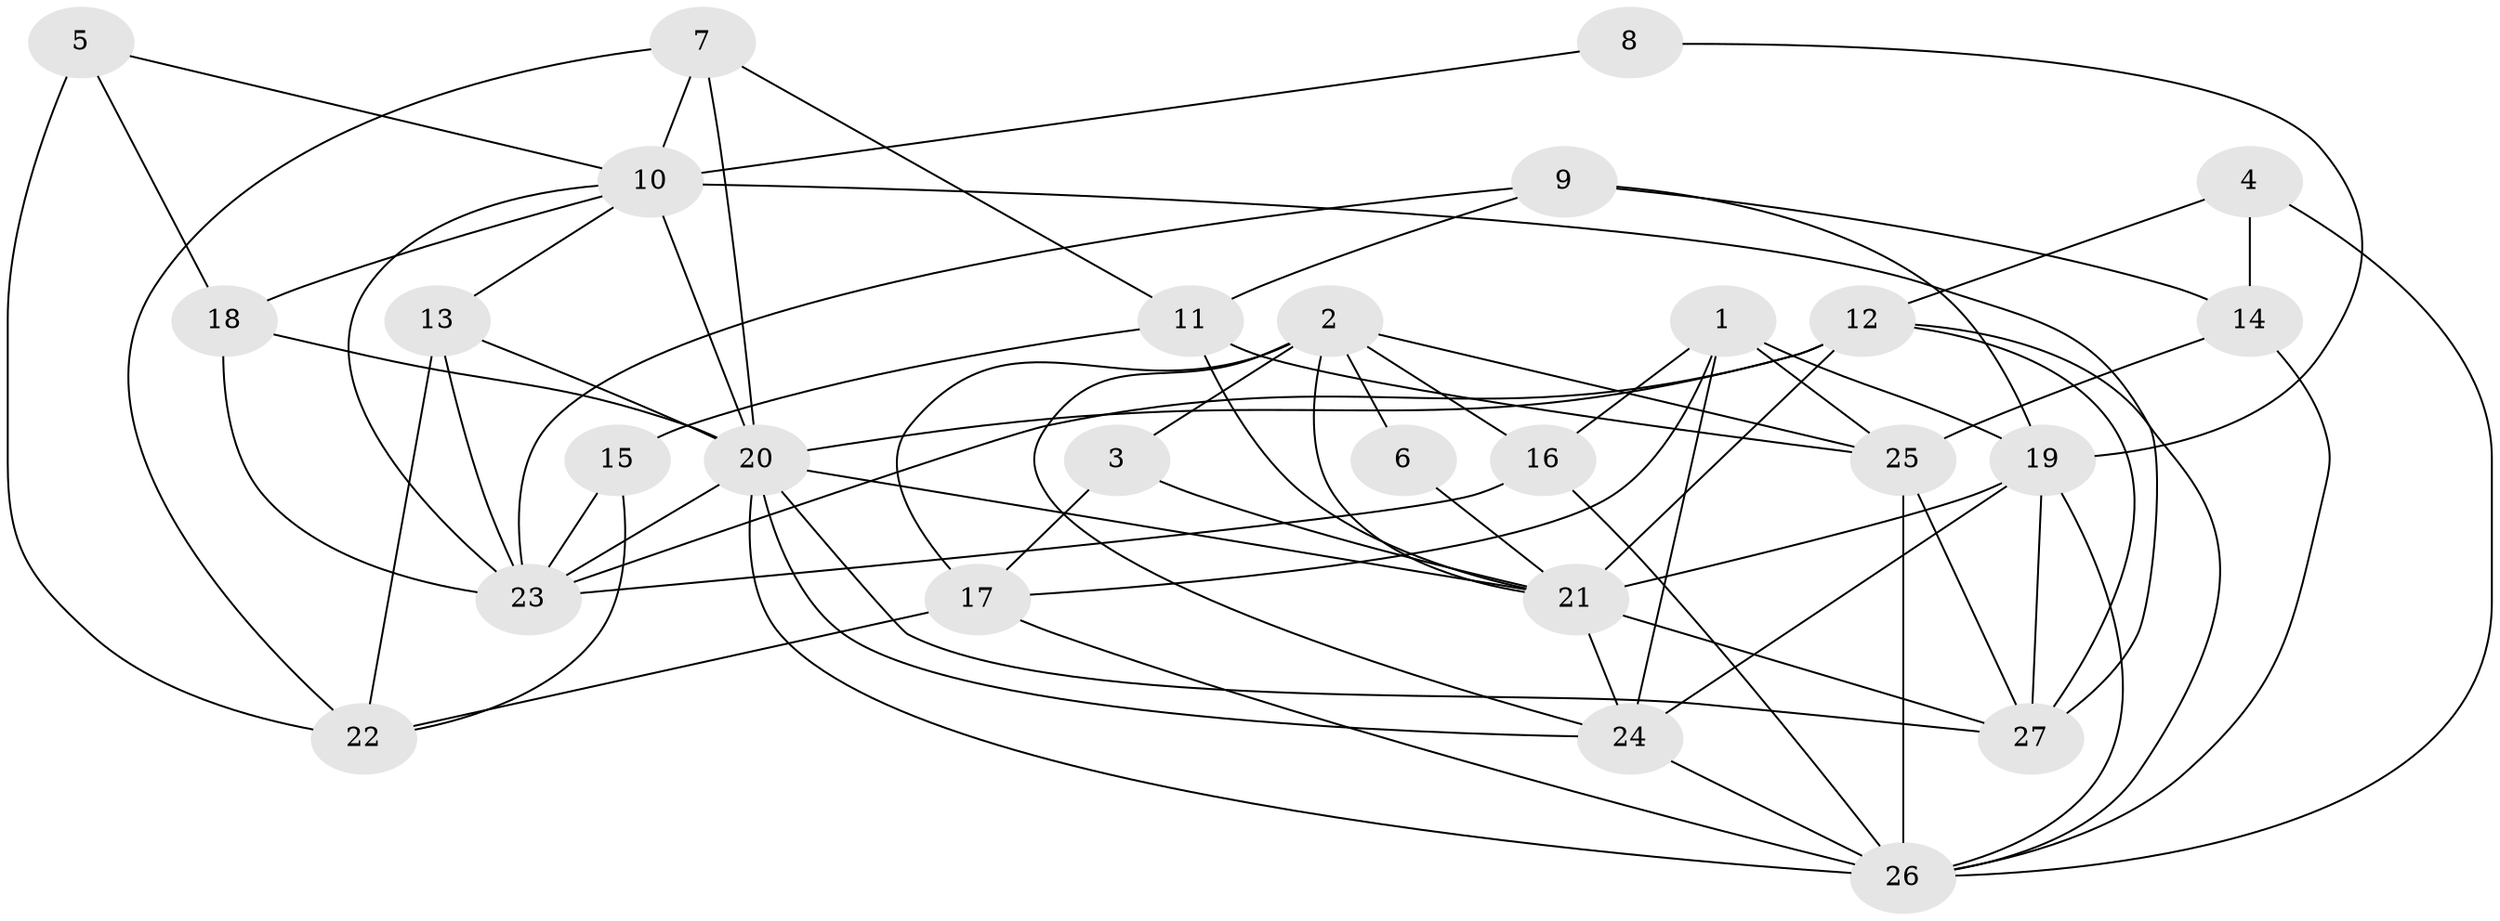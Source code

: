 // original degree distribution, {3: 0.2777777777777778, 7: 0.05555555555555555, 4: 0.2777777777777778, 2: 0.1111111111111111, 6: 0.05555555555555555, 5: 0.2222222222222222}
// Generated by graph-tools (version 1.1) at 2025/50/03/09/25 03:50:08]
// undirected, 27 vertices, 71 edges
graph export_dot {
graph [start="1"]
  node [color=gray90,style=filled];
  1;
  2;
  3;
  4;
  5;
  6;
  7;
  8;
  9;
  10;
  11;
  12;
  13;
  14;
  15;
  16;
  17;
  18;
  19;
  20;
  21;
  22;
  23;
  24;
  25;
  26;
  27;
  1 -- 16 [weight=1.0];
  1 -- 17 [weight=1.0];
  1 -- 19 [weight=1.0];
  1 -- 24 [weight=2.0];
  1 -- 25 [weight=1.0];
  2 -- 3 [weight=1.0];
  2 -- 6 [weight=1.0];
  2 -- 16 [weight=1.0];
  2 -- 17 [weight=1.0];
  2 -- 21 [weight=1.0];
  2 -- 24 [weight=1.0];
  2 -- 25 [weight=1.0];
  3 -- 17 [weight=1.0];
  3 -- 21 [weight=1.0];
  4 -- 12 [weight=1.0];
  4 -- 14 [weight=1.0];
  4 -- 26 [weight=1.0];
  5 -- 10 [weight=1.0];
  5 -- 18 [weight=1.0];
  5 -- 22 [weight=1.0];
  6 -- 21 [weight=1.0];
  7 -- 10 [weight=1.0];
  7 -- 11 [weight=1.0];
  7 -- 20 [weight=1.0];
  7 -- 22 [weight=1.0];
  8 -- 10 [weight=1.0];
  8 -- 19 [weight=1.0];
  9 -- 11 [weight=1.0];
  9 -- 14 [weight=1.0];
  9 -- 19 [weight=1.0];
  9 -- 23 [weight=1.0];
  10 -- 13 [weight=1.0];
  10 -- 18 [weight=1.0];
  10 -- 20 [weight=2.0];
  10 -- 23 [weight=1.0];
  10 -- 27 [weight=1.0];
  11 -- 15 [weight=1.0];
  11 -- 21 [weight=1.0];
  11 -- 25 [weight=1.0];
  12 -- 20 [weight=1.0];
  12 -- 21 [weight=2.0];
  12 -- 23 [weight=1.0];
  12 -- 26 [weight=1.0];
  12 -- 27 [weight=1.0];
  13 -- 20 [weight=1.0];
  13 -- 22 [weight=1.0];
  13 -- 23 [weight=1.0];
  14 -- 25 [weight=1.0];
  14 -- 26 [weight=1.0];
  15 -- 22 [weight=1.0];
  15 -- 23 [weight=1.0];
  16 -- 23 [weight=3.0];
  16 -- 26 [weight=1.0];
  17 -- 22 [weight=1.0];
  17 -- 26 [weight=1.0];
  18 -- 20 [weight=1.0];
  18 -- 23 [weight=1.0];
  19 -- 21 [weight=1.0];
  19 -- 24 [weight=1.0];
  19 -- 26 [weight=1.0];
  19 -- 27 [weight=1.0];
  20 -- 21 [weight=1.0];
  20 -- 23 [weight=1.0];
  20 -- 24 [weight=1.0];
  20 -- 26 [weight=1.0];
  20 -- 27 [weight=1.0];
  21 -- 24 [weight=2.0];
  21 -- 27 [weight=1.0];
  24 -- 26 [weight=1.0];
  25 -- 26 [weight=1.0];
  25 -- 27 [weight=1.0];
}
